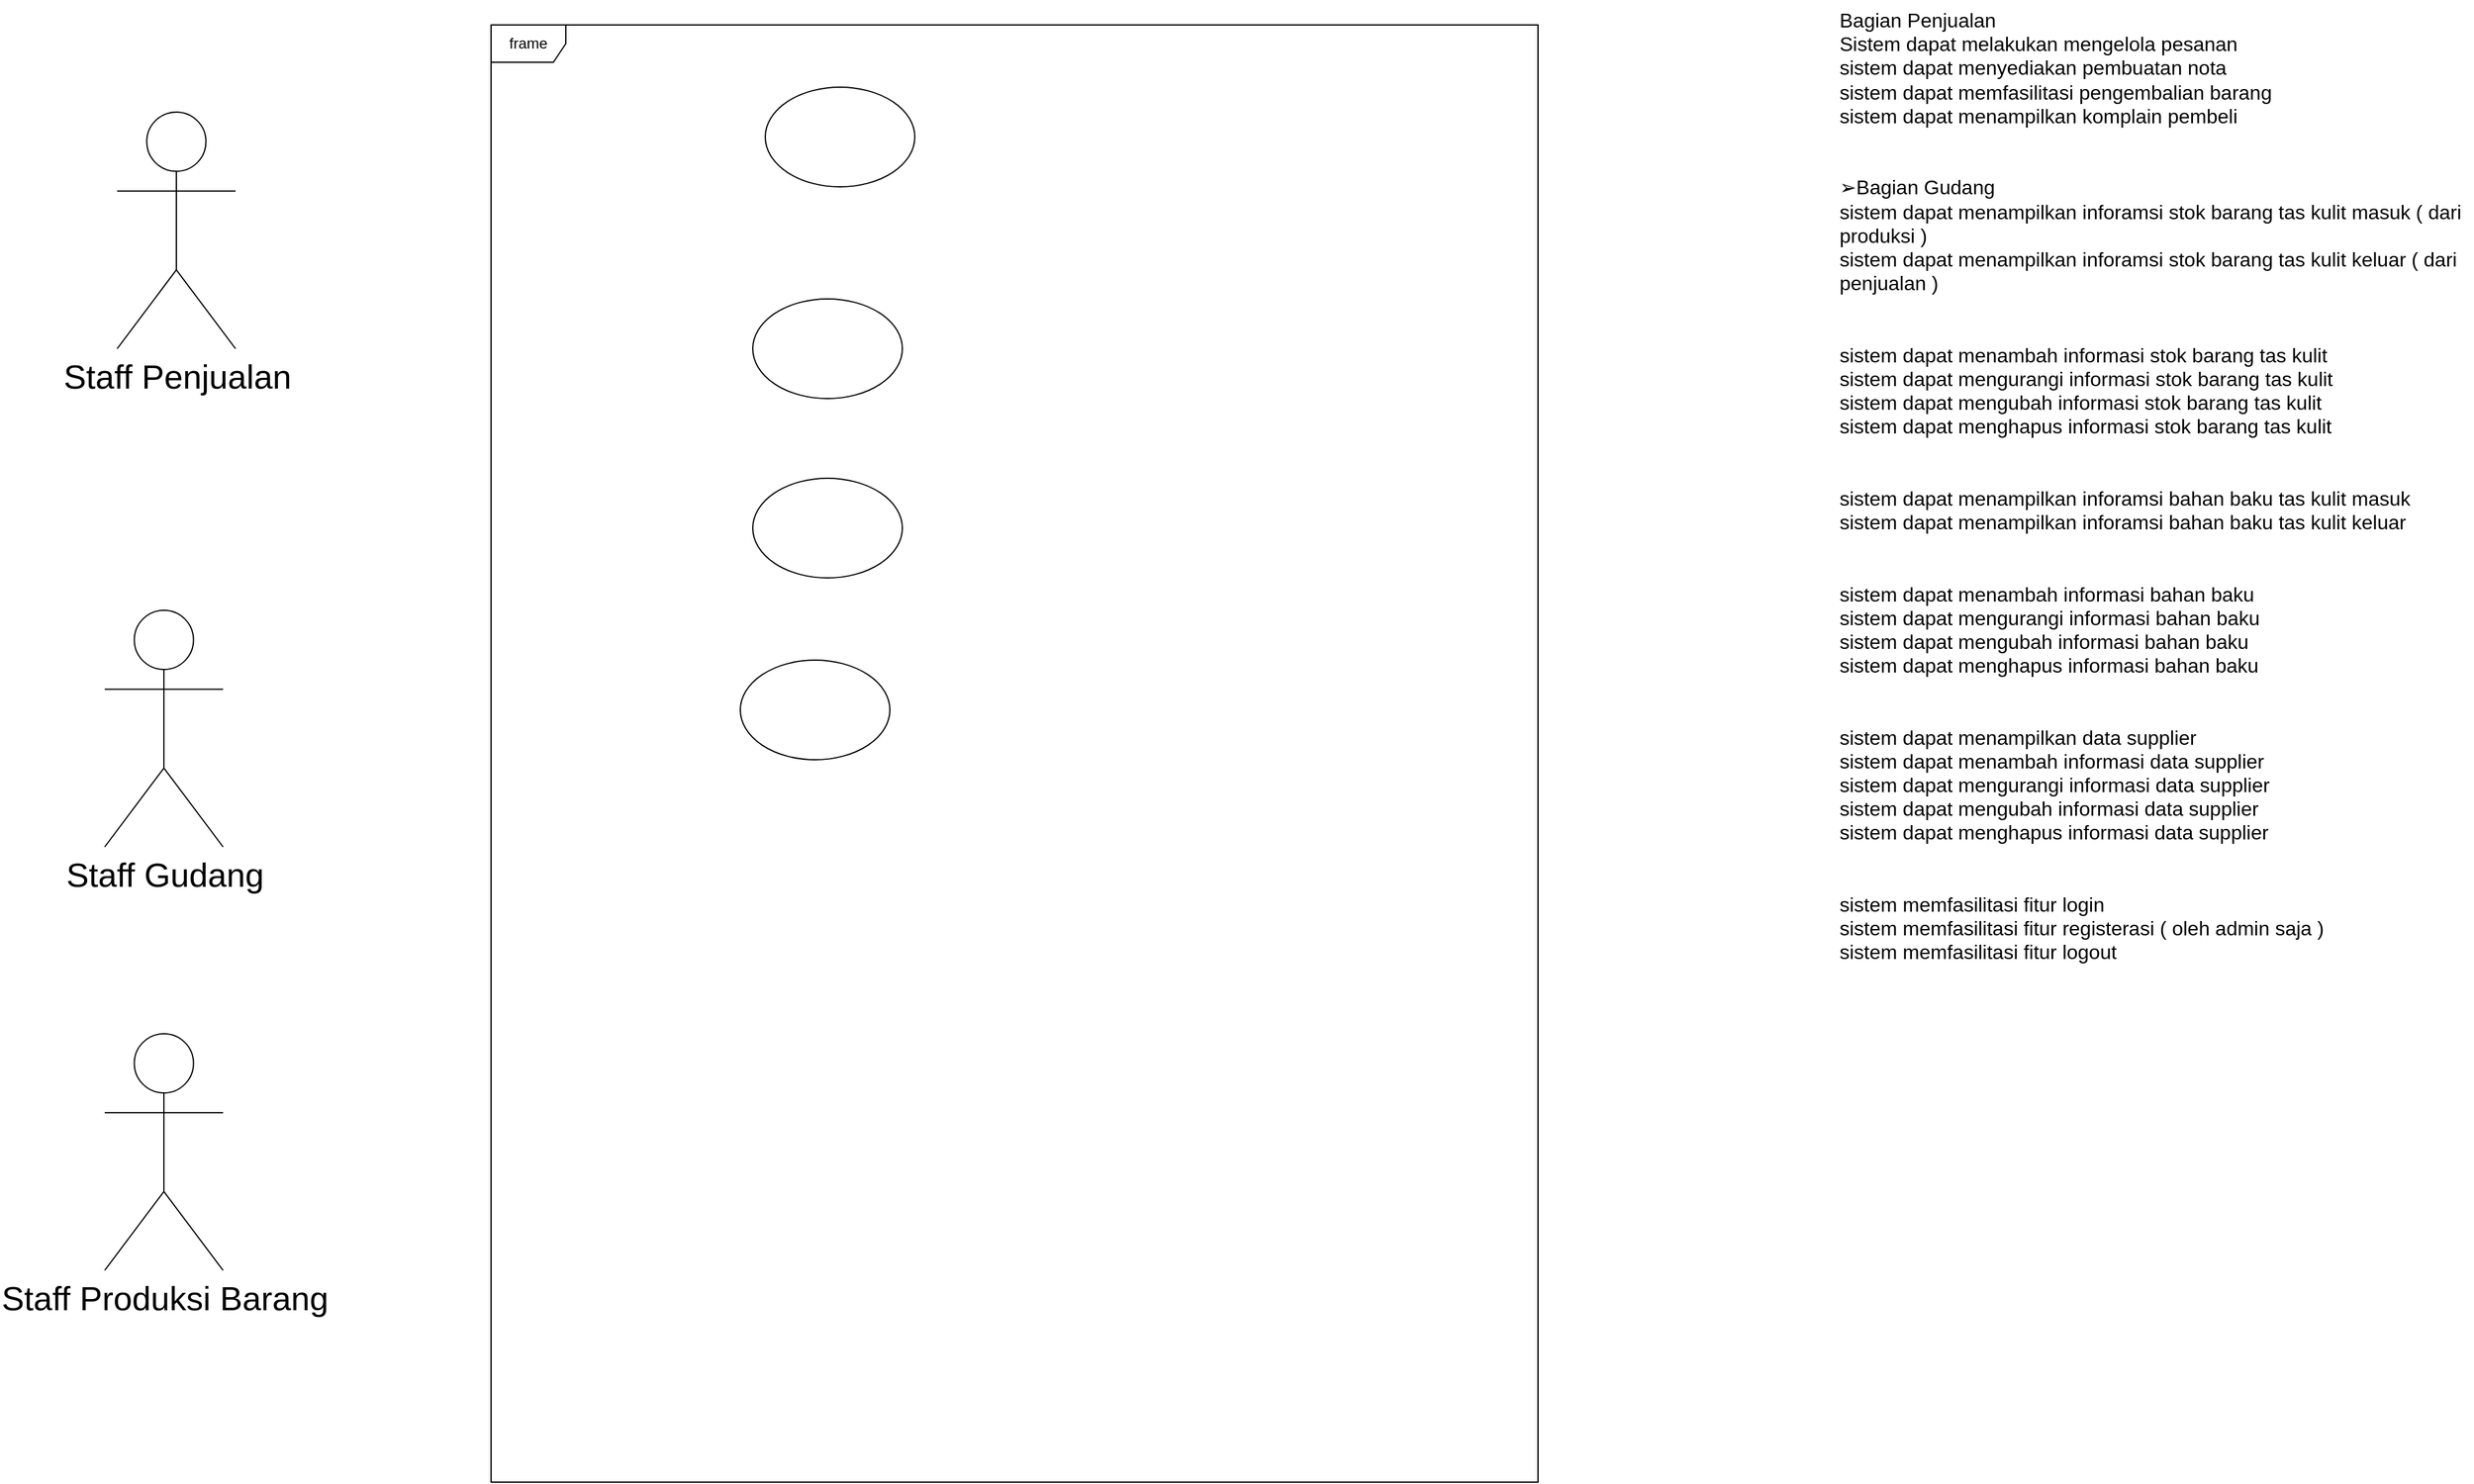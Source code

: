 <mxfile version="21.1.1" type="github">
  <diagram name="Page-1" id="xjvxwk_3kaTPLV7VPJxn">
    <mxGraphModel dx="1967" dy="1953" grid="1" gridSize="10" guides="1" tooltips="1" connect="1" arrows="1" fold="1" page="1" pageScale="1" pageWidth="1169" pageHeight="827" math="0" shadow="0">
      <root>
        <mxCell id="0" />
        <mxCell id="1" parent="0" />
        <mxCell id="IXw6Qi-PNi6ADlv29cn4-1" value="Staff Gudang" style="shape=umlActor;verticalLabelPosition=bottom;verticalAlign=top;html=1;fontSize=27;" vertex="1" parent="1">
          <mxGeometry x="210" y="440" width="95" height="190" as="geometry" />
        </mxCell>
        <mxCell id="IXw6Qi-PNi6ADlv29cn4-6" value="frame" style="shape=umlFrame;whiteSpace=wrap;html=1;pointerEvents=0;" vertex="1" parent="1">
          <mxGeometry x="520" y="-30" width="840" height="1170" as="geometry" />
        </mxCell>
        <mxCell id="IXw6Qi-PNi6ADlv29cn4-12" value="&lt;font style=&quot;font-size: 16px;&quot;&gt;Bagian Penjualan&lt;br&gt;Sistem dapat melakukan mengelola pesanan&amp;nbsp;&lt;br&gt;sistem dapat menyediakan pembuatan nota&amp;nbsp;&lt;br&gt;sistem dapat memfasilitasi pengembalian barang&lt;br&gt;sistem dapat menampilkan komplain pembeli&lt;br&gt;&lt;br&gt;&lt;br&gt;➢Bagian Gudang&lt;br&gt;sistem dapat menampilkan inforamsi stok barang tas kulit masuk ( dari produksi )&lt;br&gt;sistem dapat menampilkan inforamsi stok barang tas kulit keluar ( dari penjualan )&lt;br&gt;&lt;br&gt;&lt;br&gt;sistem dapat menambah informasi stok barang tas kulit&lt;br&gt;sistem dapat mengurangi informasi stok barang tas kulit&lt;br&gt;sistem dapat mengubah informasi stok barang tas kulit&lt;br&gt;sistem dapat menghapus informasi stok barang tas kulit&lt;br&gt;&lt;br&gt;&lt;br&gt;sistem dapat menampilkan inforamsi bahan baku tas kulit masuk&lt;br&gt;sistem dapat menampilkan inforamsi bahan baku tas kulit keluar&lt;br&gt;&lt;br&gt;&lt;br&gt;sistem dapat menambah informasi bahan baku&lt;br&gt;sistem dapat mengurangi informasi bahan baku&lt;br&gt;sistem dapat mengubah informasi bahan baku&lt;br&gt;sistem dapat menghapus informasi bahan baku&lt;br&gt;&lt;br&gt;&lt;br&gt;sistem dapat menampilkan data supplier&lt;br&gt;sistem dapat menambah informasi data supplier&lt;br&gt;sistem dapat mengurangi informasi data supplier&lt;br&gt;sistem dapat mengubah informasi data supplier&lt;br&gt;sistem dapat menghapus informasi data supplier&lt;br&gt;&lt;br&gt;&lt;br&gt;sistem memfasilitasi fitur login&lt;br&gt;sistem memfasilitasi fitur registerasi ( oleh admin saja )&lt;br&gt;sistem memfasilitasi fitur logout&lt;/font&gt;" style="text;whiteSpace=wrap;html=1;" vertex="1" parent="1">
          <mxGeometry x="1600" y="-50" width="510" height="640" as="geometry" />
        </mxCell>
        <mxCell id="IXw6Qi-PNi6ADlv29cn4-13" value="" style="ellipse;whiteSpace=wrap;html=1;" vertex="1" parent="1">
          <mxGeometry x="740" y="20" width="120" height="80" as="geometry" />
        </mxCell>
        <mxCell id="IXw6Qi-PNi6ADlv29cn4-14" value="" style="ellipse;whiteSpace=wrap;html=1;" vertex="1" parent="1">
          <mxGeometry x="730" y="334" width="120" height="80" as="geometry" />
        </mxCell>
        <mxCell id="IXw6Qi-PNi6ADlv29cn4-15" value="" style="ellipse;whiteSpace=wrap;html=1;" vertex="1" parent="1">
          <mxGeometry x="720" y="480" width="120" height="80" as="geometry" />
        </mxCell>
        <mxCell id="IXw6Qi-PNi6ADlv29cn4-16" value="" style="ellipse;whiteSpace=wrap;html=1;" vertex="1" parent="1">
          <mxGeometry x="730" y="190" width="120" height="80" as="geometry" />
        </mxCell>
        <mxCell id="IXw6Qi-PNi6ADlv29cn4-17" style="edgeStyle=orthogonalEdgeStyle;rounded=0;orthogonalLoop=1;jettySize=auto;html=1;exitX=0.5;exitY=1;exitDx=0;exitDy=0;" edge="1" parent="1" source="IXw6Qi-PNi6ADlv29cn4-15" target="IXw6Qi-PNi6ADlv29cn4-15">
          <mxGeometry relative="1" as="geometry" />
        </mxCell>
        <mxCell id="IXw6Qi-PNi6ADlv29cn4-23" value="Staff Penjualan" style="shape=umlActor;verticalLabelPosition=bottom;verticalAlign=top;html=1;fontSize=27;" vertex="1" parent="1">
          <mxGeometry x="220" y="40" width="95" height="190" as="geometry" />
        </mxCell>
        <mxCell id="IXw6Qi-PNi6ADlv29cn4-24" value="Staff Produksi Barang" style="shape=umlActor;verticalLabelPosition=bottom;verticalAlign=top;html=1;fontSize=27;" vertex="1" parent="1">
          <mxGeometry x="210" y="780" width="95" height="190" as="geometry" />
        </mxCell>
      </root>
    </mxGraphModel>
  </diagram>
</mxfile>
